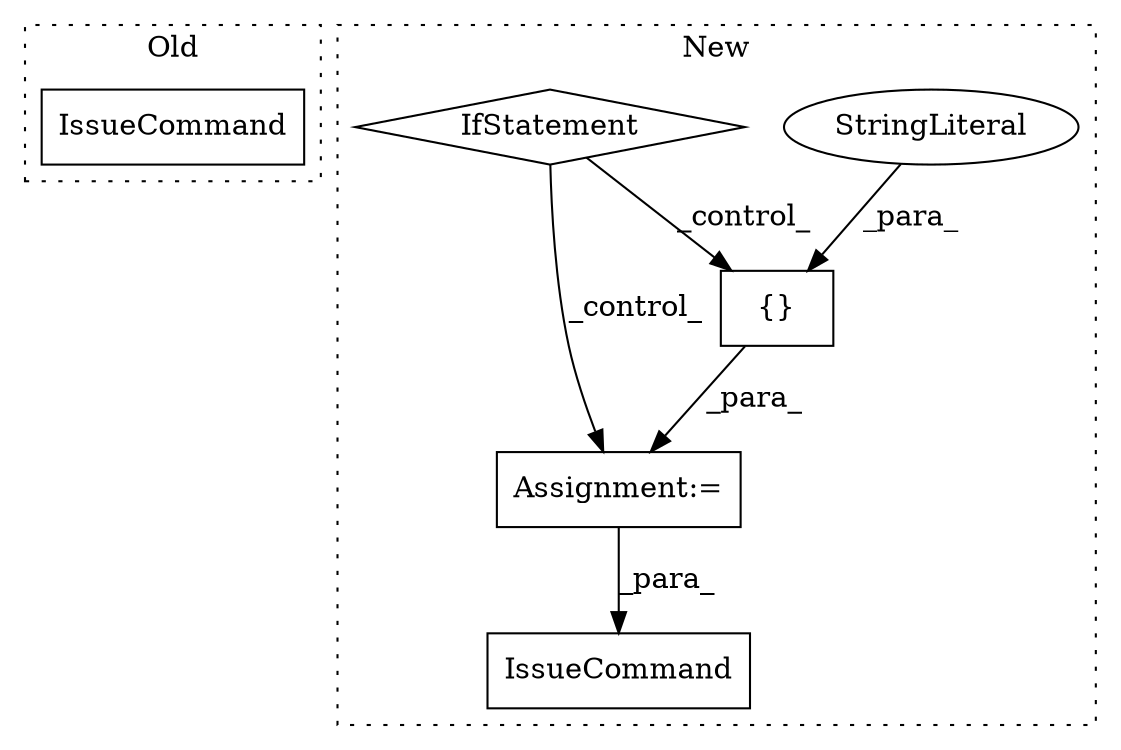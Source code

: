 digraph G {
subgraph cluster0 {
1 [label="IssueCommand" a="32" s="12771,12844" l="13,1" shape="box"];
label = "Old";
style="dotted";
}
subgraph cluster1 {
2 [label="{}" a="4" s="13539,13623" l="1,1" shape="box"];
3 [label="IssueCommand" a="32" s="13763,13779" l="13,1" shape="box"];
4 [label="StringLiteral" a="45" s="13540" l="12" shape="ellipse"];
5 [label="IfStatement" a="25" s="13491,13513" l="4,2" shape="diamond"];
6 [label="Assignment:=" a="7" s="13526" l="1" shape="box"];
label = "New";
style="dotted";
}
2 -> 6 [label="_para_"];
4 -> 2 [label="_para_"];
5 -> 2 [label="_control_"];
5 -> 6 [label="_control_"];
6 -> 3 [label="_para_"];
}